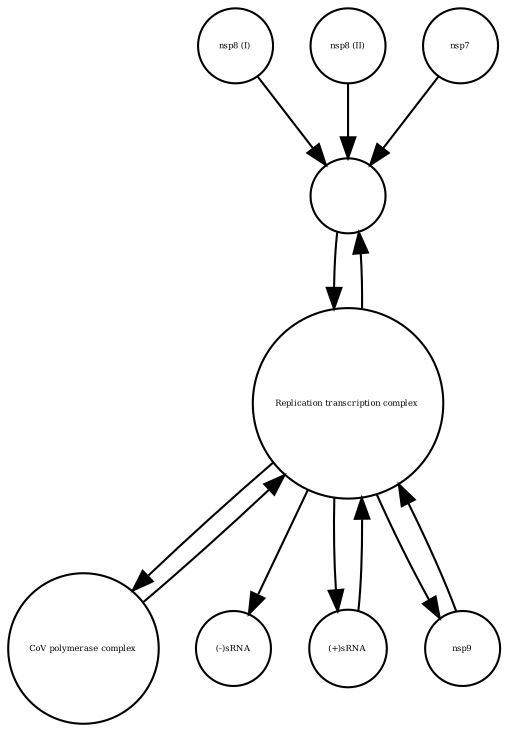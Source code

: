 strict digraph  {
" " [annotation="", bipartite=0, cls=complex, fontsize=4, label=" ", shape=circle];
"CoV polymerase complex" [annotation="", bipartite=0, cls=complex, fontsize=4, label="CoV polymerase complex", shape=circle];
"(-)sRNA" [annotation="", bipartite=0, cls="nucleic acid feature", fontsize=4, label="(-)sRNA", shape=circle];
"Replication transcription complex " [annotation="", bipartite=0, cls=complex, fontsize=4, label="Replication transcription complex ", shape=circle];
"nsp8 (I)" [annotation="", bipartite=0, cls=macromolecule, fontsize=4, label="nsp8 (I)", shape=circle];
"nsp8 (II)" [annotation="", bipartite=0, cls=macromolecule, fontsize=4, label="nsp8 (II)", shape=circle];
"(+)sRNA" [annotation="", bipartite=0, cls="nucleic acid feature", fontsize=4, label="(+)sRNA", shape=circle];
nsp7 [annotation="", bipartite=0, cls=macromolecule, fontsize=4, label=nsp7, shape=circle];
nsp9 [annotation="", bipartite=0, cls=macromolecule, fontsize=4, label=nsp9, shape=circle];
" " -> "Replication transcription complex "  [annotation="", interaction_type=production];
"CoV polymerase complex" -> "Replication transcription complex "  [annotation="", interaction_type=production];
"Replication transcription complex " -> " "  [annotation="", interaction_type=production];
"Replication transcription complex " -> "CoV polymerase complex"  [annotation="", interaction_type=production];
"Replication transcription complex " -> "(-)sRNA"  [annotation="", interaction_type=production];
"Replication transcription complex " -> "(+)sRNA"  [annotation="", interaction_type=production];
"Replication transcription complex " -> nsp9  [annotation="", interaction_type=production];
"nsp8 (I)" -> " "  [annotation="", interaction_type=production];
"nsp8 (II)" -> " "  [annotation="", interaction_type=production];
"(+)sRNA" -> "Replication transcription complex "  [annotation="", interaction_type=production];
nsp7 -> " "  [annotation="", interaction_type=production];
nsp9 -> "Replication transcription complex "  [annotation="", interaction_type=production];
}
